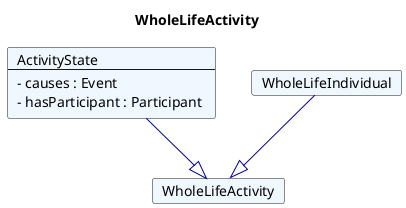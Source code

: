 @startuml
Title WholeLifeActivity 

Card WholeLifeActivity #F0F8FF [
WholeLifeActivity
]
Card ActivityState #F0F8FF [
ActivityState
----
- causes : Event 
- hasParticipant : Participant 
]
ActivityState --|> WholeLifeActivity  #00008B 
Card WholeLifeIndividual #F0F8FF [
WholeLifeIndividual
]
WholeLifeIndividual --|> WholeLifeActivity  #00008B 
@enduml